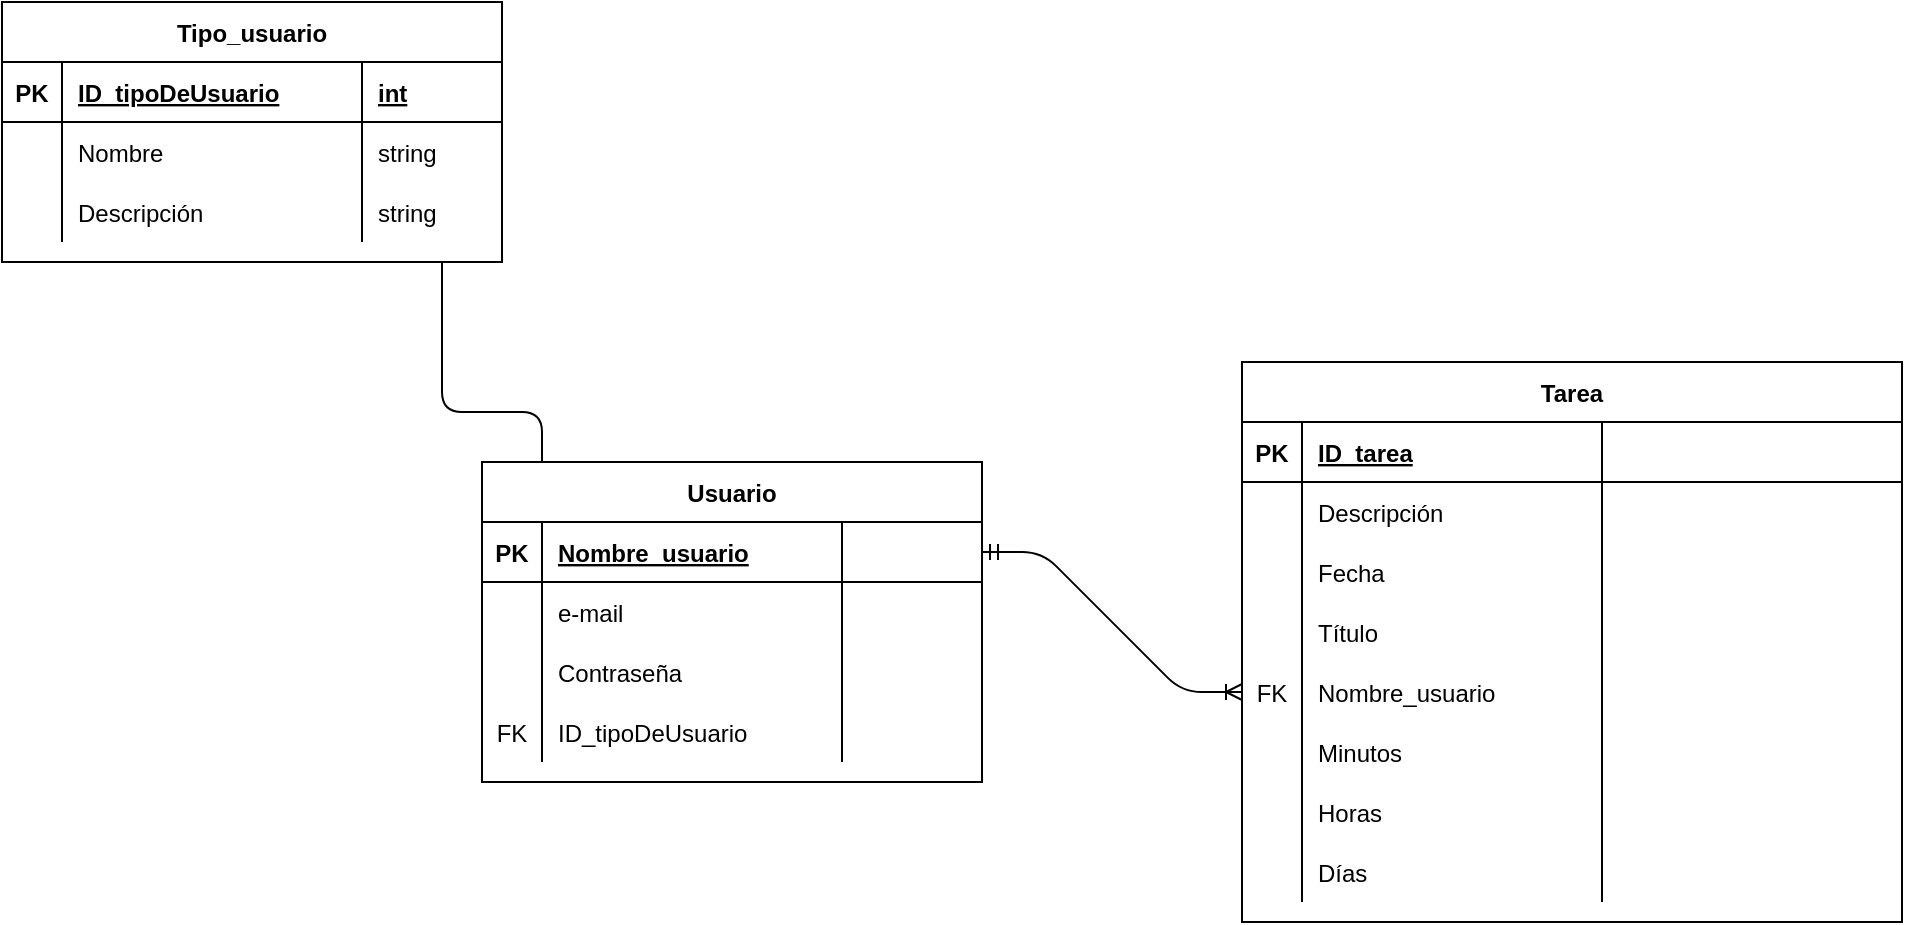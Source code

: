<mxfile version="13.6.6" type="device"><diagram id="S9q5Q0iixbz8mdK0ByIH" name="Page-1"><mxGraphModel dx="868" dy="450" grid="1" gridSize="10" guides="1" tooltips="1" connect="1" arrows="1" fold="1" page="1" pageScale="1" pageWidth="827" pageHeight="1169" math="0" shadow="0"><root><mxCell id="0"/><mxCell id="1" parent="0"/><mxCell id="EuQiAFG3G21iTgdFqCfL-64" value="" style="edgeStyle=entityRelationEdgeStyle;fontSize=12;html=1;endArrow=ERoneToMany;startArrow=ERmandOne;exitX=1;exitY=0.5;exitDx=0;exitDy=0;entryX=0;entryY=0.5;entryDx=0;entryDy=0;" parent="1" source="EuQiAFG3G21iTgdFqCfL-28" target="EuQiAFG3G21iTgdFqCfL-59" edge="1"><mxGeometry width="100" height="100" relative="1" as="geometry"><mxPoint x="360" y="280" as="sourcePoint"/><mxPoint x="460" y="180" as="targetPoint"/></mxGeometry></mxCell><mxCell id="EuQiAFG3G21iTgdFqCfL-27" value="Tipo_usuario" style="shape=table;startSize=30;container=1;collapsible=1;childLayout=tableLayout;fixedRows=1;rowLines=0;fontStyle=1;align=center;resizeLast=1;swimlaneFillColor=#ffffff;gradientDirection=north;" parent="1" vertex="1"><mxGeometry x="20" y="60" width="250" height="130" as="geometry"/></mxCell><mxCell id="EuQiAFG3G21iTgdFqCfL-28" value="" style="shape=partialRectangle;collapsible=0;dropTarget=0;pointerEvents=0;fillColor=none;top=0;left=0;bottom=1;right=0;points=[[0,0.5],[1,0.5]];portConstraint=eastwest;" parent="EuQiAFG3G21iTgdFqCfL-27" vertex="1"><mxGeometry y="30" width="250" height="30" as="geometry"/></mxCell><mxCell id="EuQiAFG3G21iTgdFqCfL-29" value="PK" style="shape=partialRectangle;connectable=0;fillColor=none;top=0;left=0;bottom=0;right=0;fontStyle=1;overflow=hidden;" parent="EuQiAFG3G21iTgdFqCfL-28" vertex="1"><mxGeometry width="30" height="30" as="geometry"/></mxCell><mxCell id="EuQiAFG3G21iTgdFqCfL-30" value="ID_tipoDeUsuario" style="shape=partialRectangle;connectable=0;fillColor=none;top=0;left=0;bottom=0;right=0;align=left;spacingLeft=6;fontStyle=5;overflow=hidden;" parent="EuQiAFG3G21iTgdFqCfL-28" vertex="1"><mxGeometry x="30" width="150" height="30" as="geometry"/></mxCell><mxCell id="vn8K9G7CCHGls0wbTl6L-1" value="int" style="shape=partialRectangle;connectable=0;fillColor=none;top=0;left=0;bottom=0;right=0;align=left;spacingLeft=6;fontStyle=5;overflow=hidden;" vertex="1" parent="EuQiAFG3G21iTgdFqCfL-28"><mxGeometry x="180" width="70" height="30" as="geometry"/></mxCell><mxCell id="EuQiAFG3G21iTgdFqCfL-31" value="" style="shape=partialRectangle;collapsible=0;dropTarget=0;pointerEvents=0;fillColor=none;top=0;left=0;bottom=0;right=0;points=[[0,0.5],[1,0.5]];portConstraint=eastwest;" parent="EuQiAFG3G21iTgdFqCfL-27" vertex="1"><mxGeometry y="60" width="250" height="30" as="geometry"/></mxCell><mxCell id="EuQiAFG3G21iTgdFqCfL-32" value="" style="shape=partialRectangle;connectable=0;fillColor=none;top=0;left=0;bottom=0;right=0;editable=1;overflow=hidden;" parent="EuQiAFG3G21iTgdFqCfL-31" vertex="1"><mxGeometry width="30" height="30" as="geometry"/></mxCell><mxCell id="EuQiAFG3G21iTgdFqCfL-33" value="Nombre" style="shape=partialRectangle;connectable=0;fillColor=none;top=0;left=0;bottom=0;right=0;align=left;spacingLeft=6;overflow=hidden;" parent="EuQiAFG3G21iTgdFqCfL-31" vertex="1"><mxGeometry x="30" width="150" height="30" as="geometry"/></mxCell><mxCell id="vn8K9G7CCHGls0wbTl6L-2" value="string" style="shape=partialRectangle;connectable=0;fillColor=none;top=0;left=0;bottom=0;right=0;align=left;spacingLeft=6;overflow=hidden;" vertex="1" parent="EuQiAFG3G21iTgdFqCfL-31"><mxGeometry x="180" width="70" height="30" as="geometry"/></mxCell><mxCell id="EuQiAFG3G21iTgdFqCfL-34" value="" style="shape=partialRectangle;collapsible=0;dropTarget=0;pointerEvents=0;fillColor=none;top=0;left=0;bottom=0;right=0;points=[[0,0.5],[1,0.5]];portConstraint=eastwest;" parent="EuQiAFG3G21iTgdFqCfL-27" vertex="1"><mxGeometry y="90" width="250" height="30" as="geometry"/></mxCell><mxCell id="EuQiAFG3G21iTgdFqCfL-35" value="" style="shape=partialRectangle;connectable=0;fillColor=none;top=0;left=0;bottom=0;right=0;editable=1;overflow=hidden;" parent="EuQiAFG3G21iTgdFqCfL-34" vertex="1"><mxGeometry width="30" height="30" as="geometry"/></mxCell><mxCell id="EuQiAFG3G21iTgdFqCfL-36" value="Descripción" style="shape=partialRectangle;connectable=0;fillColor=none;top=0;left=0;bottom=0;right=0;align=left;spacingLeft=6;overflow=hidden;" parent="EuQiAFG3G21iTgdFqCfL-34" vertex="1"><mxGeometry x="30" width="150" height="30" as="geometry"/></mxCell><mxCell id="vn8K9G7CCHGls0wbTl6L-3" value="string" style="shape=partialRectangle;connectable=0;fillColor=none;top=0;left=0;bottom=0;right=0;align=left;spacingLeft=6;overflow=hidden;" vertex="1" parent="EuQiAFG3G21iTgdFqCfL-34"><mxGeometry x="180" width="70" height="30" as="geometry"/></mxCell><mxCell id="EuQiAFG3G21iTgdFqCfL-77" value="" style="edgeStyle=entityRelationEdgeStyle;fontSize=12;html=1;endArrow=ERoneToMany;startArrow=ERmandOne;" parent="1" source="EuQiAFG3G21iTgdFqCfL-2" target="EuQiAFG3G21iTgdFqCfL-74" edge="1"><mxGeometry width="100" height="100" relative="1" as="geometry"><mxPoint x="420" y="250" as="sourcePoint"/><mxPoint x="520" y="150" as="targetPoint"/></mxGeometry></mxCell><mxCell id="EuQiAFG3G21iTgdFqCfL-1" value="Usuario" style="shape=table;startSize=30;container=1;collapsible=1;childLayout=tableLayout;fixedRows=1;rowLines=0;fontStyle=1;align=center;resizeLast=1;swimlaneFillColor=#ffffff;" parent="1" vertex="1"><mxGeometry x="260" y="290" width="250" height="160" as="geometry"><mxRectangle x="30" y="40" width="60" height="30" as="alternateBounds"/></mxGeometry></mxCell><mxCell id="EuQiAFG3G21iTgdFqCfL-2" value="" style="shape=partialRectangle;collapsible=0;dropTarget=0;pointerEvents=0;fillColor=none;top=0;left=0;bottom=1;right=0;points=[[0,0.5],[1,0.5]];portConstraint=eastwest;" parent="EuQiAFG3G21iTgdFqCfL-1" vertex="1"><mxGeometry y="30" width="250" height="30" as="geometry"/></mxCell><mxCell id="EuQiAFG3G21iTgdFqCfL-3" value="PK" style="shape=partialRectangle;connectable=0;fillColor=none;top=0;left=0;bottom=0;right=0;fontStyle=1;overflow=hidden;" parent="EuQiAFG3G21iTgdFqCfL-2" vertex="1"><mxGeometry width="30" height="30" as="geometry"/></mxCell><mxCell id="EuQiAFG3G21iTgdFqCfL-4" value="Nombre_usuario" style="shape=partialRectangle;connectable=0;fillColor=none;top=0;left=0;bottom=0;right=0;align=left;spacingLeft=6;fontStyle=5;overflow=hidden;" parent="EuQiAFG3G21iTgdFqCfL-2" vertex="1"><mxGeometry x="30" width="150" height="30" as="geometry"/></mxCell><mxCell id="vn8K9G7CCHGls0wbTl6L-4" style="shape=partialRectangle;connectable=0;fillColor=none;top=0;left=0;bottom=0;right=0;align=left;spacingLeft=6;fontStyle=5;overflow=hidden;" vertex="1" parent="EuQiAFG3G21iTgdFqCfL-2"><mxGeometry x="180" width="70" height="30" as="geometry"/></mxCell><mxCell id="EuQiAFG3G21iTgdFqCfL-5" value="" style="shape=partialRectangle;collapsible=0;dropTarget=0;pointerEvents=0;fillColor=none;top=0;left=0;bottom=0;right=0;points=[[0,0.5],[1,0.5]];portConstraint=eastwest;" parent="EuQiAFG3G21iTgdFqCfL-1" vertex="1"><mxGeometry y="60" width="250" height="30" as="geometry"/></mxCell><mxCell id="EuQiAFG3G21iTgdFqCfL-6" value="" style="shape=partialRectangle;connectable=0;fillColor=none;top=0;left=0;bottom=0;right=0;editable=1;overflow=hidden;" parent="EuQiAFG3G21iTgdFqCfL-5" vertex="1"><mxGeometry width="30" height="30" as="geometry"/></mxCell><mxCell id="EuQiAFG3G21iTgdFqCfL-7" value="e-mail" style="shape=partialRectangle;connectable=0;fillColor=none;top=0;left=0;bottom=0;right=0;align=left;spacingLeft=6;overflow=hidden;" parent="EuQiAFG3G21iTgdFqCfL-5" vertex="1"><mxGeometry x="30" width="150" height="30" as="geometry"/></mxCell><mxCell id="vn8K9G7CCHGls0wbTl6L-5" style="shape=partialRectangle;connectable=0;fillColor=none;top=0;left=0;bottom=0;right=0;align=left;spacingLeft=6;overflow=hidden;" vertex="1" parent="EuQiAFG3G21iTgdFqCfL-5"><mxGeometry x="180" width="70" height="30" as="geometry"/></mxCell><mxCell id="EuQiAFG3G21iTgdFqCfL-8" value="" style="shape=partialRectangle;collapsible=0;dropTarget=0;pointerEvents=0;fillColor=none;top=0;left=0;bottom=0;right=0;points=[[0,0.5],[1,0.5]];portConstraint=eastwest;" parent="EuQiAFG3G21iTgdFqCfL-1" vertex="1"><mxGeometry y="90" width="250" height="30" as="geometry"/></mxCell><mxCell id="EuQiAFG3G21iTgdFqCfL-9" value="" style="shape=partialRectangle;connectable=0;fillColor=none;top=0;left=0;bottom=0;right=0;editable=1;overflow=hidden;" parent="EuQiAFG3G21iTgdFqCfL-8" vertex="1"><mxGeometry width="30" height="30" as="geometry"/></mxCell><mxCell id="EuQiAFG3G21iTgdFqCfL-10" value="Contraseña" style="shape=partialRectangle;connectable=0;fillColor=none;top=0;left=0;bottom=0;right=0;align=left;spacingLeft=6;overflow=hidden;" parent="EuQiAFG3G21iTgdFqCfL-8" vertex="1"><mxGeometry x="30" width="150" height="30" as="geometry"/></mxCell><mxCell id="vn8K9G7CCHGls0wbTl6L-6" style="shape=partialRectangle;connectable=0;fillColor=none;top=0;left=0;bottom=0;right=0;align=left;spacingLeft=6;overflow=hidden;" vertex="1" parent="EuQiAFG3G21iTgdFqCfL-8"><mxGeometry x="180" width="70" height="30" as="geometry"/></mxCell><mxCell id="EuQiAFG3G21iTgdFqCfL-59" style="shape=partialRectangle;collapsible=0;dropTarget=0;pointerEvents=0;fillColor=none;top=0;left=0;bottom=0;right=0;points=[[0,0.5],[1,0.5]];portConstraint=eastwest;" parent="EuQiAFG3G21iTgdFqCfL-1" vertex="1"><mxGeometry y="120" width="250" height="30" as="geometry"/></mxCell><mxCell id="EuQiAFG3G21iTgdFqCfL-60" value="FK" style="shape=partialRectangle;connectable=0;fillColor=none;top=0;left=0;bottom=0;right=0;editable=1;overflow=hidden;" parent="EuQiAFG3G21iTgdFqCfL-59" vertex="1"><mxGeometry width="30" height="30" as="geometry"/></mxCell><mxCell id="EuQiAFG3G21iTgdFqCfL-61" value="ID_tipoDeUsuario" style="shape=partialRectangle;connectable=0;fillColor=none;top=0;left=0;bottom=0;right=0;align=left;spacingLeft=6;overflow=hidden;" parent="EuQiAFG3G21iTgdFqCfL-59" vertex="1"><mxGeometry x="30" width="150" height="30" as="geometry"/></mxCell><mxCell id="vn8K9G7CCHGls0wbTl6L-7" style="shape=partialRectangle;connectable=0;fillColor=none;top=0;left=0;bottom=0;right=0;align=left;spacingLeft=6;overflow=hidden;" vertex="1" parent="EuQiAFG3G21iTgdFqCfL-59"><mxGeometry x="180" width="70" height="30" as="geometry"/></mxCell><mxCell id="EuQiAFG3G21iTgdFqCfL-14" value="Tarea" style="shape=table;startSize=30;container=1;collapsible=1;childLayout=tableLayout;fixedRows=1;rowLines=0;fontStyle=1;align=center;resizeLast=1;swimlaneFillColor=#ffffff;" parent="1" vertex="1"><mxGeometry x="640" y="240" width="330" height="280" as="geometry"/></mxCell><mxCell id="EuQiAFG3G21iTgdFqCfL-15" value="" style="shape=partialRectangle;collapsible=0;dropTarget=0;pointerEvents=0;fillColor=none;top=0;left=0;bottom=1;right=0;points=[[0,0.5],[1,0.5]];portConstraint=eastwest;" parent="EuQiAFG3G21iTgdFqCfL-14" vertex="1"><mxGeometry y="30" width="330" height="30" as="geometry"/></mxCell><mxCell id="EuQiAFG3G21iTgdFqCfL-16" value="PK" style="shape=partialRectangle;connectable=0;fillColor=none;top=0;left=0;bottom=0;right=0;fontStyle=1;overflow=hidden;" parent="EuQiAFG3G21iTgdFqCfL-15" vertex="1"><mxGeometry width="30" height="30" as="geometry"/></mxCell><mxCell id="EuQiAFG3G21iTgdFqCfL-17" value="ID_tarea" style="shape=partialRectangle;connectable=0;fillColor=none;top=0;left=0;bottom=0;right=0;align=left;spacingLeft=6;fontStyle=5;overflow=hidden;" parent="EuQiAFG3G21iTgdFqCfL-15" vertex="1"><mxGeometry x="30" width="150" height="30" as="geometry"/></mxCell><mxCell id="vn8K9G7CCHGls0wbTl6L-8" style="shape=partialRectangle;connectable=0;fillColor=none;top=0;left=0;bottom=0;right=0;align=left;spacingLeft=6;fontStyle=5;overflow=hidden;" vertex="1" parent="EuQiAFG3G21iTgdFqCfL-15"><mxGeometry x="180" width="150" height="30" as="geometry"/></mxCell><mxCell id="EuQiAFG3G21iTgdFqCfL-18" value="" style="shape=partialRectangle;collapsible=0;dropTarget=0;pointerEvents=0;fillColor=none;top=0;left=0;bottom=0;right=0;points=[[0,0.5],[1,0.5]];portConstraint=eastwest;" parent="EuQiAFG3G21iTgdFqCfL-14" vertex="1"><mxGeometry y="60" width="330" height="30" as="geometry"/></mxCell><mxCell id="EuQiAFG3G21iTgdFqCfL-19" value="" style="shape=partialRectangle;connectable=0;fillColor=none;top=0;left=0;bottom=0;right=0;editable=1;overflow=hidden;" parent="EuQiAFG3G21iTgdFqCfL-18" vertex="1"><mxGeometry width="30" height="30" as="geometry"/></mxCell><mxCell id="EuQiAFG3G21iTgdFqCfL-20" value="Descripción" style="shape=partialRectangle;connectable=0;fillColor=none;top=0;left=0;bottom=0;right=0;align=left;spacingLeft=6;overflow=hidden;" parent="EuQiAFG3G21iTgdFqCfL-18" vertex="1"><mxGeometry x="30" width="150" height="30" as="geometry"/></mxCell><mxCell id="vn8K9G7CCHGls0wbTl6L-9" style="shape=partialRectangle;connectable=0;fillColor=none;top=0;left=0;bottom=0;right=0;align=left;spacingLeft=6;overflow=hidden;" vertex="1" parent="EuQiAFG3G21iTgdFqCfL-18"><mxGeometry x="180" width="150" height="30" as="geometry"/></mxCell><mxCell id="EuQiAFG3G21iTgdFqCfL-21" value="" style="shape=partialRectangle;collapsible=0;dropTarget=0;pointerEvents=0;fillColor=none;top=0;left=0;bottom=0;right=0;points=[[0,0.5],[1,0.5]];portConstraint=eastwest;" parent="EuQiAFG3G21iTgdFqCfL-14" vertex="1"><mxGeometry y="90" width="330" height="30" as="geometry"/></mxCell><mxCell id="EuQiAFG3G21iTgdFqCfL-22" value="" style="shape=partialRectangle;connectable=0;fillColor=none;top=0;left=0;bottom=0;right=0;editable=1;overflow=hidden;" parent="EuQiAFG3G21iTgdFqCfL-21" vertex="1"><mxGeometry width="30" height="30" as="geometry"/></mxCell><mxCell id="EuQiAFG3G21iTgdFqCfL-23" value="Fecha" style="shape=partialRectangle;connectable=0;fillColor=none;top=0;left=0;bottom=0;right=0;align=left;spacingLeft=6;overflow=hidden;" parent="EuQiAFG3G21iTgdFqCfL-21" vertex="1"><mxGeometry x="30" width="150" height="30" as="geometry"/></mxCell><mxCell id="vn8K9G7CCHGls0wbTl6L-10" style="shape=partialRectangle;connectable=0;fillColor=none;top=0;left=0;bottom=0;right=0;align=left;spacingLeft=6;overflow=hidden;" vertex="1" parent="EuQiAFG3G21iTgdFqCfL-21"><mxGeometry x="180" width="150" height="30" as="geometry"/></mxCell><mxCell id="EuQiAFG3G21iTgdFqCfL-24" value="" style="shape=partialRectangle;collapsible=0;dropTarget=0;pointerEvents=0;fillColor=none;top=0;left=0;bottom=0;right=0;points=[[0,0.5],[1,0.5]];portConstraint=eastwest;" parent="EuQiAFG3G21iTgdFqCfL-14" vertex="1"><mxGeometry y="120" width="330" height="30" as="geometry"/></mxCell><mxCell id="EuQiAFG3G21iTgdFqCfL-25" value="" style="shape=partialRectangle;connectable=0;fillColor=none;top=0;left=0;bottom=0;right=0;editable=1;overflow=hidden;" parent="EuQiAFG3G21iTgdFqCfL-24" vertex="1"><mxGeometry width="30" height="30" as="geometry"/></mxCell><mxCell id="EuQiAFG3G21iTgdFqCfL-26" value="Título" style="shape=partialRectangle;connectable=0;fillColor=none;top=0;left=0;bottom=0;right=0;align=left;spacingLeft=6;overflow=hidden;" parent="EuQiAFG3G21iTgdFqCfL-24" vertex="1"><mxGeometry x="30" width="150" height="30" as="geometry"/></mxCell><mxCell id="vn8K9G7CCHGls0wbTl6L-11" style="shape=partialRectangle;connectable=0;fillColor=none;top=0;left=0;bottom=0;right=0;align=left;spacingLeft=6;overflow=hidden;" vertex="1" parent="EuQiAFG3G21iTgdFqCfL-24"><mxGeometry x="180" width="150" height="30" as="geometry"/></mxCell><mxCell id="EuQiAFG3G21iTgdFqCfL-74" style="shape=partialRectangle;collapsible=0;dropTarget=0;pointerEvents=0;fillColor=none;top=0;left=0;bottom=0;right=0;points=[[0,0.5],[1,0.5]];portConstraint=eastwest;" parent="EuQiAFG3G21iTgdFqCfL-14" vertex="1"><mxGeometry y="150" width="330" height="30" as="geometry"/></mxCell><mxCell id="EuQiAFG3G21iTgdFqCfL-75" value="FK" style="shape=partialRectangle;connectable=0;fillColor=none;top=0;left=0;bottom=0;right=0;editable=1;overflow=hidden;" parent="EuQiAFG3G21iTgdFqCfL-74" vertex="1"><mxGeometry width="30" height="30" as="geometry"/></mxCell><mxCell id="EuQiAFG3G21iTgdFqCfL-76" value="Nombre_usuario" style="shape=partialRectangle;connectable=0;fillColor=none;top=0;left=0;bottom=0;right=0;align=left;spacingLeft=6;overflow=hidden;" parent="EuQiAFG3G21iTgdFqCfL-74" vertex="1"><mxGeometry x="30" width="150" height="30" as="geometry"/></mxCell><mxCell id="vn8K9G7CCHGls0wbTl6L-12" style="shape=partialRectangle;connectable=0;fillColor=none;top=0;left=0;bottom=0;right=0;align=left;spacingLeft=6;overflow=hidden;" vertex="1" parent="EuQiAFG3G21iTgdFqCfL-74"><mxGeometry x="180" width="150" height="30" as="geometry"/></mxCell><mxCell id="EuQiAFG3G21iTgdFqCfL-78" style="shape=partialRectangle;collapsible=0;dropTarget=0;pointerEvents=0;fillColor=none;top=0;left=0;bottom=0;right=0;points=[[0,0.5],[1,0.5]];portConstraint=eastwest;" parent="EuQiAFG3G21iTgdFqCfL-14" vertex="1"><mxGeometry y="180" width="330" height="30" as="geometry"/></mxCell><mxCell id="EuQiAFG3G21iTgdFqCfL-79" style="shape=partialRectangle;connectable=0;fillColor=none;top=0;left=0;bottom=0;right=0;editable=1;overflow=hidden;" parent="EuQiAFG3G21iTgdFqCfL-78" vertex="1"><mxGeometry width="30" height="30" as="geometry"/></mxCell><mxCell id="EuQiAFG3G21iTgdFqCfL-80" value="Minutos" style="shape=partialRectangle;connectable=0;fillColor=none;top=0;left=0;bottom=0;right=0;align=left;spacingLeft=6;overflow=hidden;" parent="EuQiAFG3G21iTgdFqCfL-78" vertex="1"><mxGeometry x="30" width="150" height="30" as="geometry"/></mxCell><mxCell id="vn8K9G7CCHGls0wbTl6L-13" style="shape=partialRectangle;connectable=0;fillColor=none;top=0;left=0;bottom=0;right=0;align=left;spacingLeft=6;overflow=hidden;" vertex="1" parent="EuQiAFG3G21iTgdFqCfL-78"><mxGeometry x="180" width="150" height="30" as="geometry"/></mxCell><mxCell id="EuQiAFG3G21iTgdFqCfL-81" style="shape=partialRectangle;collapsible=0;dropTarget=0;pointerEvents=0;fillColor=none;top=0;left=0;bottom=0;right=0;points=[[0,0.5],[1,0.5]];portConstraint=eastwest;" parent="EuQiAFG3G21iTgdFqCfL-14" vertex="1"><mxGeometry y="210" width="330" height="30" as="geometry"/></mxCell><mxCell id="EuQiAFG3G21iTgdFqCfL-82" value="" style="shape=partialRectangle;connectable=0;fillColor=none;top=0;left=0;bottom=0;right=0;editable=1;overflow=hidden;" parent="EuQiAFG3G21iTgdFqCfL-81" vertex="1"><mxGeometry width="30" height="30" as="geometry"/></mxCell><mxCell id="EuQiAFG3G21iTgdFqCfL-83" value="Horas" style="shape=partialRectangle;connectable=0;fillColor=none;top=0;left=0;bottom=0;right=0;align=left;spacingLeft=6;overflow=hidden;" parent="EuQiAFG3G21iTgdFqCfL-81" vertex="1"><mxGeometry x="30" width="150" height="30" as="geometry"/></mxCell><mxCell id="vn8K9G7CCHGls0wbTl6L-14" style="shape=partialRectangle;connectable=0;fillColor=none;top=0;left=0;bottom=0;right=0;align=left;spacingLeft=6;overflow=hidden;" vertex="1" parent="EuQiAFG3G21iTgdFqCfL-81"><mxGeometry x="180" width="150" height="30" as="geometry"/></mxCell><mxCell id="EuQiAFG3G21iTgdFqCfL-84" style="shape=partialRectangle;collapsible=0;dropTarget=0;pointerEvents=0;fillColor=none;top=0;left=0;bottom=0;right=0;points=[[0,0.5],[1,0.5]];portConstraint=eastwest;" parent="EuQiAFG3G21iTgdFqCfL-14" vertex="1"><mxGeometry y="240" width="330" height="30" as="geometry"/></mxCell><mxCell id="EuQiAFG3G21iTgdFqCfL-85" style="shape=partialRectangle;connectable=0;fillColor=none;top=0;left=0;bottom=0;right=0;editable=1;overflow=hidden;" parent="EuQiAFG3G21iTgdFqCfL-84" vertex="1"><mxGeometry width="30" height="30" as="geometry"/></mxCell><mxCell id="EuQiAFG3G21iTgdFqCfL-86" value="Días" style="shape=partialRectangle;connectable=0;fillColor=none;top=0;left=0;bottom=0;right=0;align=left;spacingLeft=6;overflow=hidden;" parent="EuQiAFG3G21iTgdFqCfL-84" vertex="1"><mxGeometry x="30" width="150" height="30" as="geometry"/></mxCell><mxCell id="vn8K9G7CCHGls0wbTl6L-15" style="shape=partialRectangle;connectable=0;fillColor=none;top=0;left=0;bottom=0;right=0;align=left;spacingLeft=6;overflow=hidden;" vertex="1" parent="EuQiAFG3G21iTgdFqCfL-84"><mxGeometry x="180" width="150" height="30" as="geometry"/></mxCell></root></mxGraphModel></diagram></mxfile>